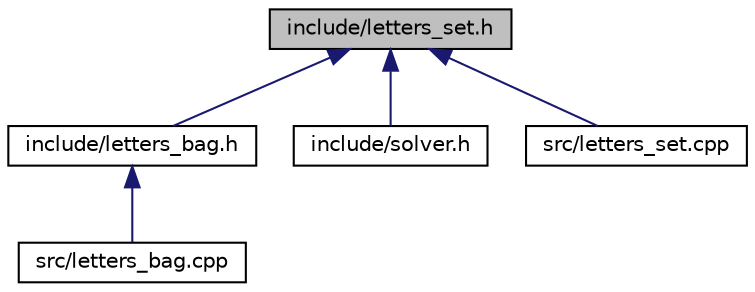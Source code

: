 digraph "include/letters_set.h"
{
 // LATEX_PDF_SIZE
  edge [fontname="Helvetica",fontsize="10",labelfontname="Helvetica",labelfontsize="10"];
  node [fontname="Helvetica",fontsize="10",shape=record];
  Node1 [label="include/letters_set.h",height=0.2,width=0.4,color="black", fillcolor="grey75", style="filled", fontcolor="black",tooltip="Archivo de especificación del TDA LettersSet."];
  Node1 -> Node2 [dir="back",color="midnightblue",fontsize="10",style="solid",fontname="Helvetica"];
  Node2 [label="include/letters_bag.h",height=0.2,width=0.4,color="black", fillcolor="white", style="filled",URL="$letters__bag_8h.html",tooltip="Archivo de especificación del TDA LettersBag."];
  Node2 -> Node3 [dir="back",color="midnightblue",fontsize="10",style="solid",fontname="Helvetica"];
  Node3 [label="src/letters_bag.cpp",height=0.2,width=0.4,color="black", fillcolor="white", style="filled",URL="$letters__bag_8cpp.html",tooltip="Archivo de implementación del TDA LettersBag."];
  Node1 -> Node4 [dir="back",color="midnightblue",fontsize="10",style="solid",fontname="Helvetica"];
  Node4 [label="include/solver.h",height=0.2,width=0.4,color="black", fillcolor="white", style="filled",URL="$solver_8h.html",tooltip="Archivo de declaración de la clase Solver."];
  Node1 -> Node5 [dir="back",color="midnightblue",fontsize="10",style="solid",fontname="Helvetica"];
  Node5 [label="src/letters_set.cpp",height=0.2,width=0.4,color="black", fillcolor="white", style="filled",URL="$letters__set_8cpp.html",tooltip="Archivo de implementación del TDA LettersSet."];
}
